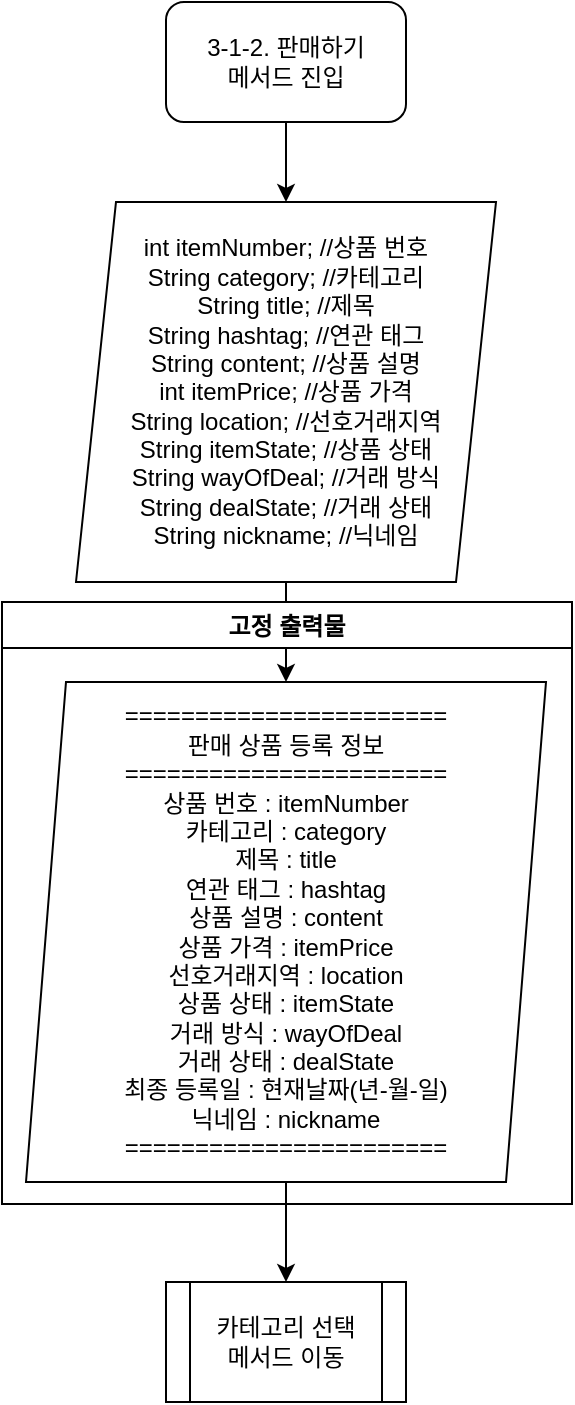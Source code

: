 <mxfile version="13.9.8" type="google"><diagram id="C5RBs43oDa-KdzZeNtuy" name="Page-1"><mxGraphModel dx="700" dy="752" grid="1" gridSize="10" guides="1" tooltips="1" connect="1" arrows="1" fold="1" page="1" pageScale="1" pageWidth="827" pageHeight="1169" math="0" shadow="0"><root><mxCell id="WIyWlLk6GJQsqaUBKTNV-0"/><mxCell id="WIyWlLk6GJQsqaUBKTNV-1" parent="WIyWlLk6GJQsqaUBKTNV-0"/><mxCell id="a1oJfMVrdW9oj99SV1lh-5" value="" style="edgeStyle=orthogonalEdgeStyle;rounded=0;orthogonalLoop=1;jettySize=auto;html=1;" parent="WIyWlLk6GJQsqaUBKTNV-1" source="a1oJfMVrdW9oj99SV1lh-0" target="a1oJfMVrdW9oj99SV1lh-4" edge="1"><mxGeometry relative="1" as="geometry"/></mxCell><mxCell id="a1oJfMVrdW9oj99SV1lh-0" value="3-1-2. 판매하기&lt;br&gt;메서드 진입" style="rounded=1;whiteSpace=wrap;html=1;" parent="WIyWlLk6GJQsqaUBKTNV-1" vertex="1"><mxGeometry x="180" y="20" width="120" height="60" as="geometry"/></mxCell><mxCell id="a1oJfMVrdW9oj99SV1lh-131" value="" style="edgeStyle=orthogonalEdgeStyle;rounded=0;orthogonalLoop=1;jettySize=auto;html=1;" parent="WIyWlLk6GJQsqaUBKTNV-1" source="a1oJfMVrdW9oj99SV1lh-1" target="a1oJfMVrdW9oj99SV1lh-130" edge="1"><mxGeometry relative="1" as="geometry"/></mxCell><mxCell id="a1oJfMVrdW9oj99SV1lh-1" value="=======================&lt;br&gt;판매 상품 등록 정보&lt;br&gt;=======================&lt;br&gt;상품 번호 : itemNumber&lt;br&gt;카테고리 : category&lt;br&gt;제목 : title&lt;br&gt;연관 태그 : hashtag&lt;br&gt;상품 설명 : content&lt;br&gt;상품 가격 : itemPrice&lt;br&gt;선호거래지역 : location&lt;br&gt;상품 상태 : itemState&lt;br&gt;거래 방식 : wayOfDeal&lt;br&gt;거래 상태 : dealState&lt;br&gt;최종 등록일 : 현재날짜(년-월-일)&lt;br&gt;닉네임 : nickname&lt;br&gt;=======================" style="shape=parallelogram;perimeter=parallelogramPerimeter;whiteSpace=wrap;html=1;fixedSize=1;rounded=1;arcSize=0;" parent="WIyWlLk6GJQsqaUBKTNV-1" vertex="1"><mxGeometry x="110" y="360" width="260" height="250" as="geometry"/></mxCell><mxCell id="a1oJfMVrdW9oj99SV1lh-6" value="" style="edgeStyle=orthogonalEdgeStyle;rounded=0;orthogonalLoop=1;jettySize=auto;html=1;" parent="WIyWlLk6GJQsqaUBKTNV-1" source="a1oJfMVrdW9oj99SV1lh-4" target="a1oJfMVrdW9oj99SV1lh-1" edge="1"><mxGeometry relative="1" as="geometry"/></mxCell><mxCell id="a1oJfMVrdW9oj99SV1lh-4" value="int itemNumber; //상품 번호&lt;br&gt;String category; //카테고리&lt;br&gt;String title; //제목&lt;br&gt;String hashtag; //연관 태그&lt;br&gt;String content; //상품 설명&lt;br&gt;int itemPrice; //상품 가격&lt;br&gt;String location; //선호거래지역&lt;br&gt;String itemState; //상품 상태&lt;br&gt;String wayOfDeal; //거래 방식&lt;br&gt;String dealState; //거래 상태&lt;br&gt;String nickname; //닉네임" style="shape=parallelogram;perimeter=parallelogramPerimeter;whiteSpace=wrap;html=1;fixedSize=1;" parent="WIyWlLk6GJQsqaUBKTNV-1" vertex="1"><mxGeometry x="135" y="120" width="210" height="190" as="geometry"/></mxCell><mxCell id="a1oJfMVrdW9oj99SV1lh-111" value="고정 출력물" style="swimlane;" parent="WIyWlLk6GJQsqaUBKTNV-1" vertex="1"><mxGeometry x="98" y="320" width="285" height="301" as="geometry"/></mxCell><mxCell id="a1oJfMVrdW9oj99SV1lh-130" value="카테고리 선택&lt;br&gt;메서드 이동" style="shape=process;whiteSpace=wrap;html=1;backgroundOutline=1;rounded=1;arcSize=0;" parent="WIyWlLk6GJQsqaUBKTNV-1" vertex="1"><mxGeometry x="180" y="660" width="120" height="60" as="geometry"/></mxCell></root></mxGraphModel></diagram></mxfile>